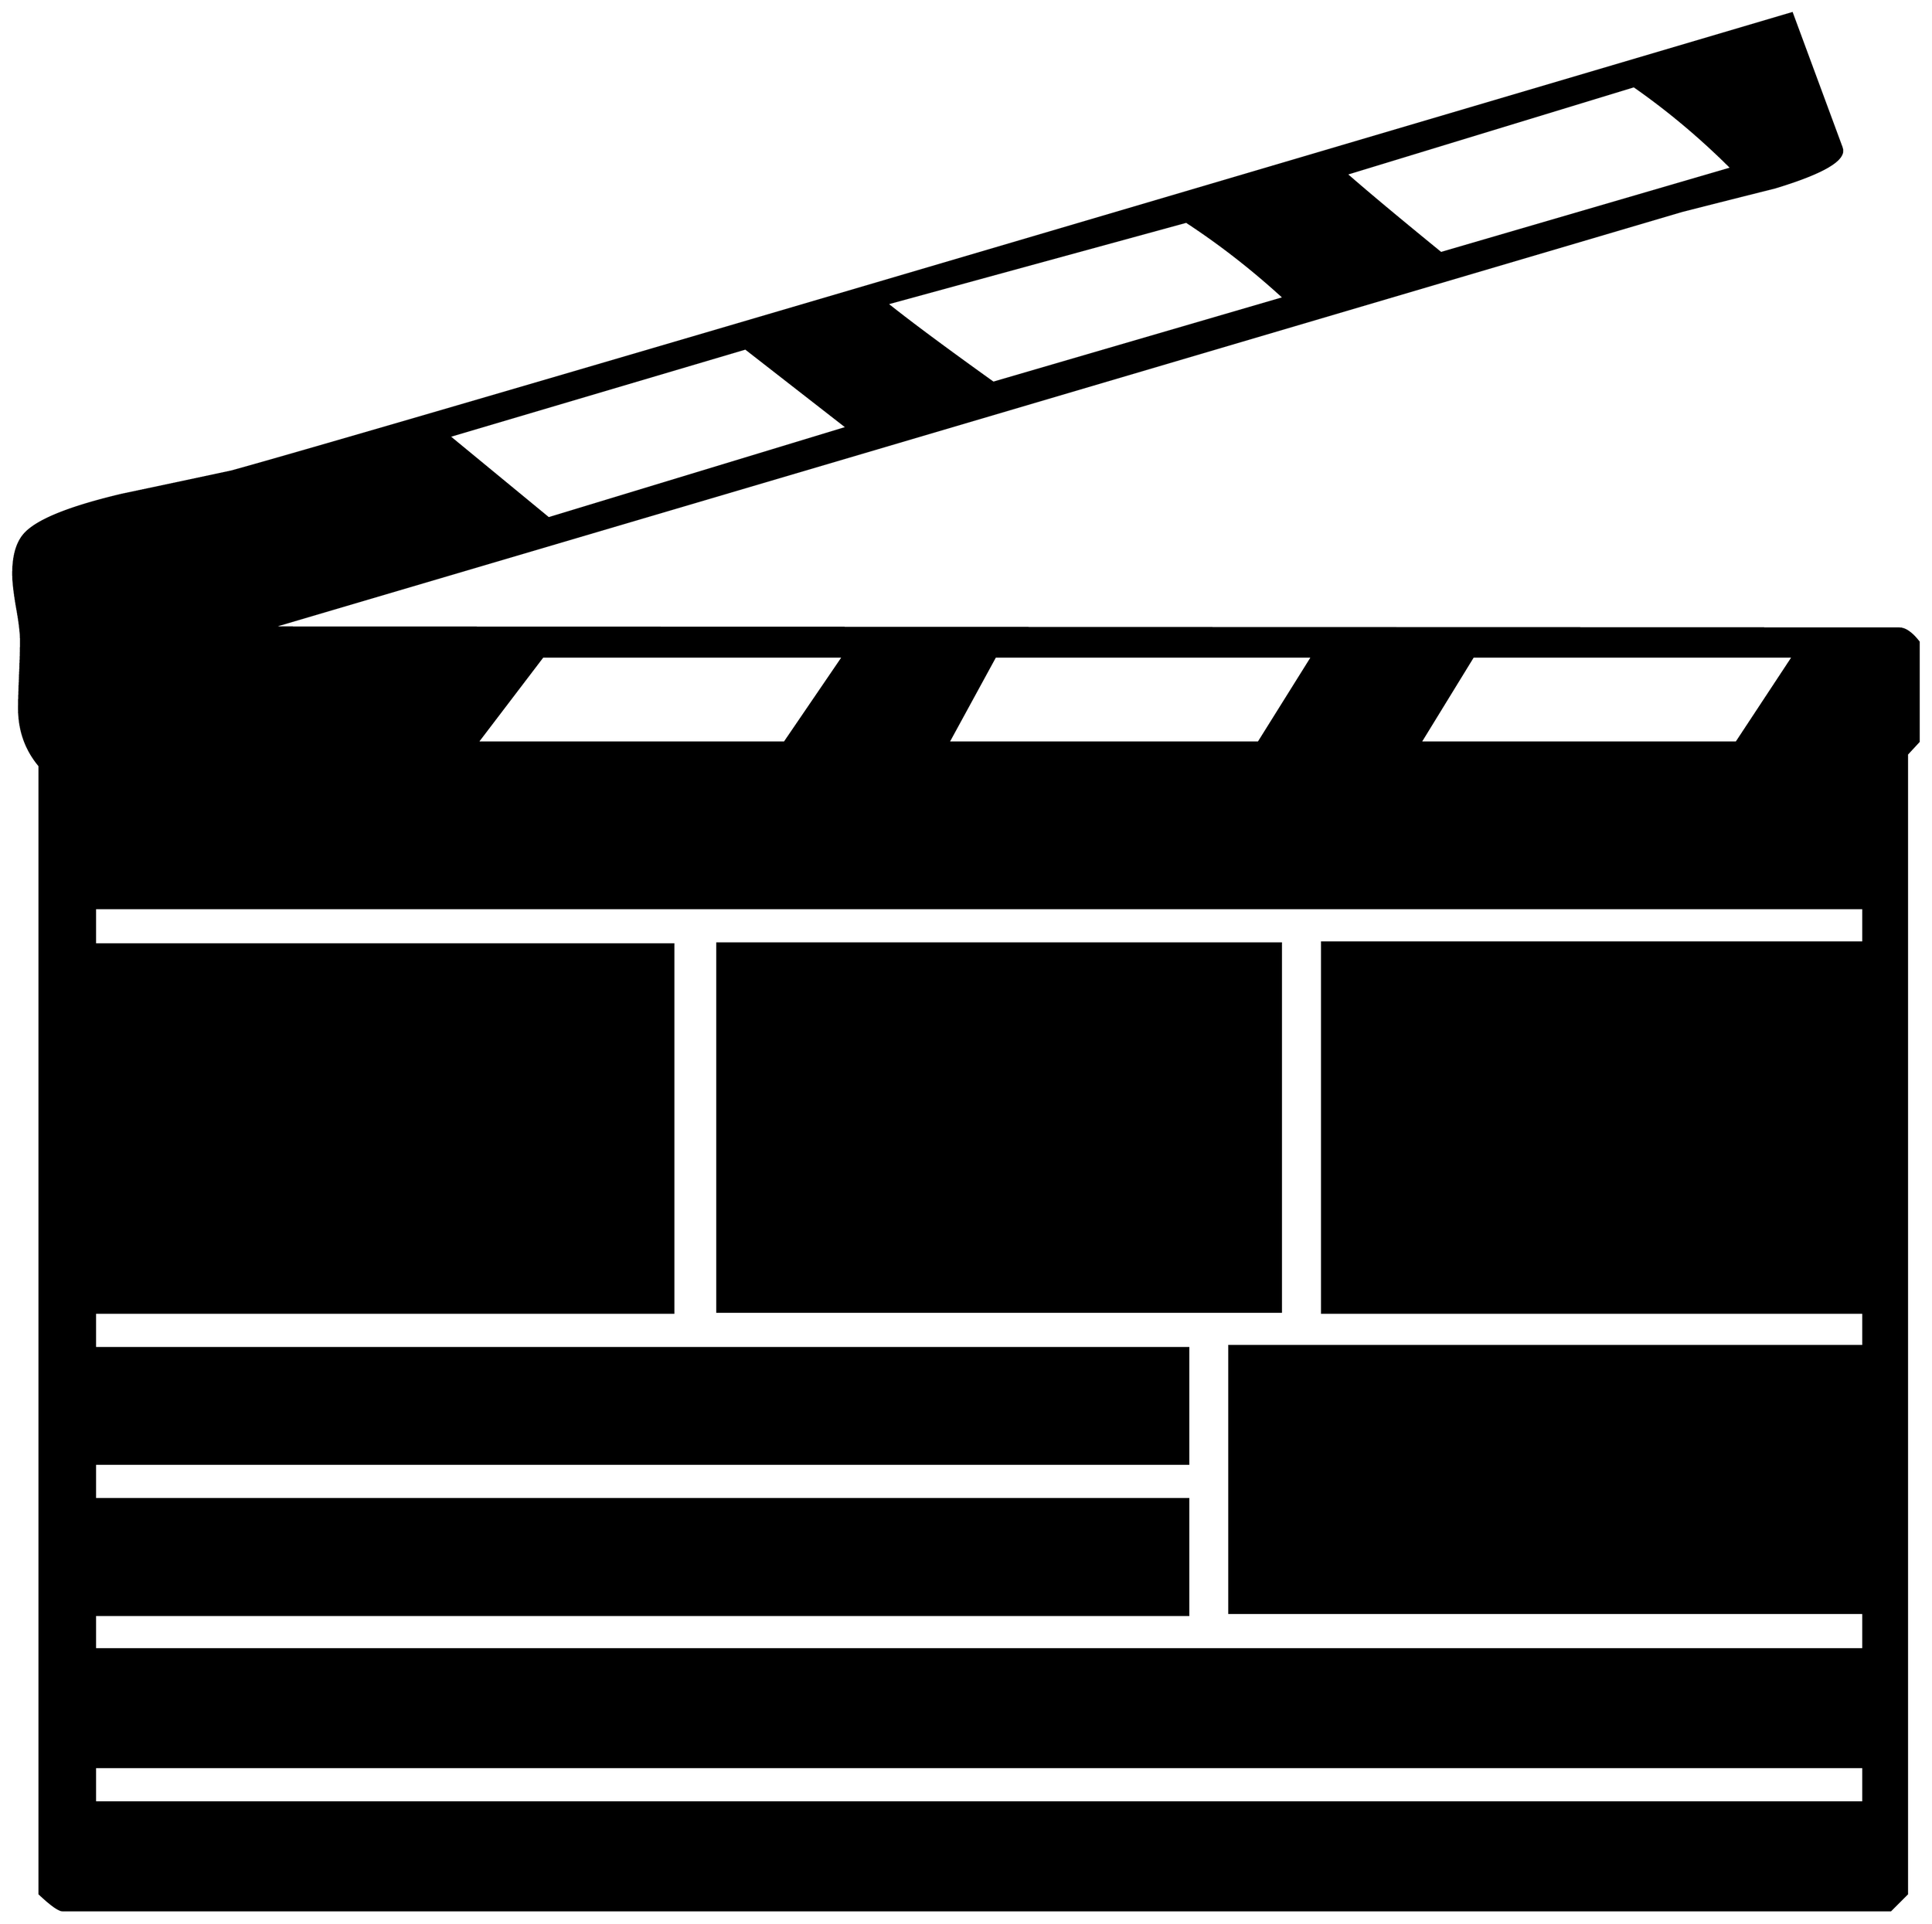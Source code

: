 


\begin{tikzpicture}[y=0.80pt, x=0.80pt, yscale=-1.0, xscale=1.0, inner sep=0pt, outer sep=0pt]
\begin{scope}[shift={(100.0,1715.0)},nonzero rule]
  \path[draw=.,fill=.,line width=1.600pt] (2036.0,-817.0) --
    (2024.0,-804.0) -- (2024.0,365.0) -- (2007.0,382.0) --
    (133.0,382.0) .. controls (129.0,382.0) and (121.0,376.333) ..
    (109.0,365.0) -- (109.0,-792.0) .. controls (95.0,-808.667)
    and (88.0,-828.333) .. (88.0,-851.0) .. controls (88.0,-858.333)
    and (88.333,-869.667) .. (89.0,-885.0) .. controls (89.667,-901.0)
    and (90.0,-912.667) .. (90.0,-920.0) .. controls (90.0,-928.0)
    and (88.667,-939.333) .. (86.0,-954.0) .. controls (83.333,-969.333)
    and (82.0,-981.0) .. (82.0,-989.0) .. controls
    (82.0,-1007.667) and (86.0,-1021.333) .. (94.0,-1030.0) ..
    controls (106.667,-1044.0) and (139.667,-1057.333) ..
    (193.0,-1070.0) .. controls (231.0,-1078.0) and
    (268.667,-1086.0) .. (306.0,-1094.0) .. controls
    (414.667,-1124.0) and (948.0,-1280.667) .. (1906.0,-1564.0) --
    (1957.0,-1426.0) .. controls (1961.667,-1414.0) and
    (1938.667,-1400.333) .. (1888.0,-1385.0) .. controls
    (1856.0,-1377.0) and (1824.333,-1369.0) .. (1793.0,-1361.0) --
    (346.0,-934.0) -- (2016.0,-933.0) .. controls
    (2022.0,-933.0) and (2028.667,-928.333) .. (2036.0,-919.0) --
    (2036.0,-817.0) -- cycle(1844.0,-1405.0) .. controls
    (1812.667,-1436.333) and (1779.333,-1464.333) .. (1744.0,-1489.0) --
    (1449.0,-1399.0) .. controls (1470.333,-1380.333) and
    (1502.667,-1353.333) .. (1546.0,-1318.0) -- (1844.0,-1405.0) --
    cycle(1907.0,-904.0) -- (1579.0,-904.0) -- (1525.0,-816.0)
    -- (1849.0,-816.0) -- (1907.0,-904.0) --
    cycle(1385.0,-1272.0) .. controls (1353.0,-1301.333) and
    (1319.667,-1327.333) .. (1285.0,-1350.0) -- (978.0,-1266.0) ..
    controls (1001.333,-1247.333) and (1037.667,-1220.333) ..
    (1087.0,-1185.0) -- (1385.0,-1272.0) -- cycle(1414.0,-904.0)
    -- (1089.0,-904.0) -- (1041.0,-816.0) -- (1359.0,-816.0) --
    (1414.0,-904.0) -- cycle(937.0,-1139.0) -- (833.0,-1220.0)
    -- (529.0,-1130.0) -- (631.0,-1046.0) -- (937.0,-1139.0) --
    cycle(933.0,-904.0) -- (625.0,-904.0) -- (558.0,-816.0) --
    (873.0,-816.0) -- (933.0,-904.0) -- cycle(1979.0,114.0) --
    (1979.0,77.0) -- (1329.0,77.0) -- (1329.0,-197.0) --
    (1979.0,-197.0) -- (1979.0,-231.0) -- (1424.0,-231.0) --
    (1424.0,-611.0) -- (1979.0,-611.0) -- (1979.0,-646.0) --
    (166.0,-646.0) -- (166.0,-609.0) -- (759.0,-609.0) --
    (759.0,-231.0) -- (166.0,-231.0) -- (166.0,-195.0) --
    (1287.0,-195.0) -- (1287.0,-76.0) -- (166.0,-76.0) --
    (166.0,-40.0) -- (1287.0,-40.0) -- (1287.0,79.0) --
    (166.0,79.0) -- (166.0,114.0) -- (1979.0,114.0) --
    cycle(1979.0,271.0) -- (1979.0,235.0) -- (166.0,235.0) --
    (166.0,271.0) -- (1979.0,271.0) -- cycle(1382.0,-232.0) --
    (804.0,-232.0) -- (804.0,-610.0) -- (1382.0,-610.0) --
    (1382.0,-232.0) -- cycle;
\end{scope}

\end{tikzpicture}


